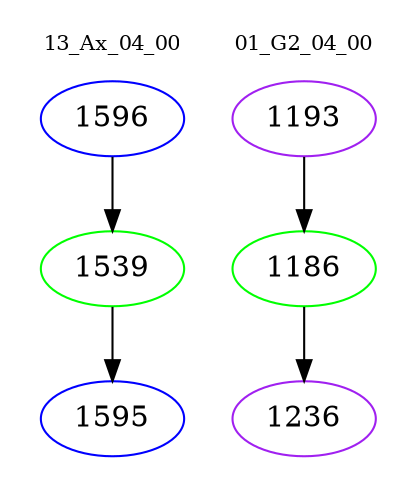 digraph{
subgraph cluster_0 {
color = white
label = "13_Ax_04_00";
fontsize=10;
T0_1596 [label="1596", color="blue"]
T0_1596 -> T0_1539 [color="black"]
T0_1539 [label="1539", color="green"]
T0_1539 -> T0_1595 [color="black"]
T0_1595 [label="1595", color="blue"]
}
subgraph cluster_1 {
color = white
label = "01_G2_04_00";
fontsize=10;
T1_1193 [label="1193", color="purple"]
T1_1193 -> T1_1186 [color="black"]
T1_1186 [label="1186", color="green"]
T1_1186 -> T1_1236 [color="black"]
T1_1236 [label="1236", color="purple"]
}
}
